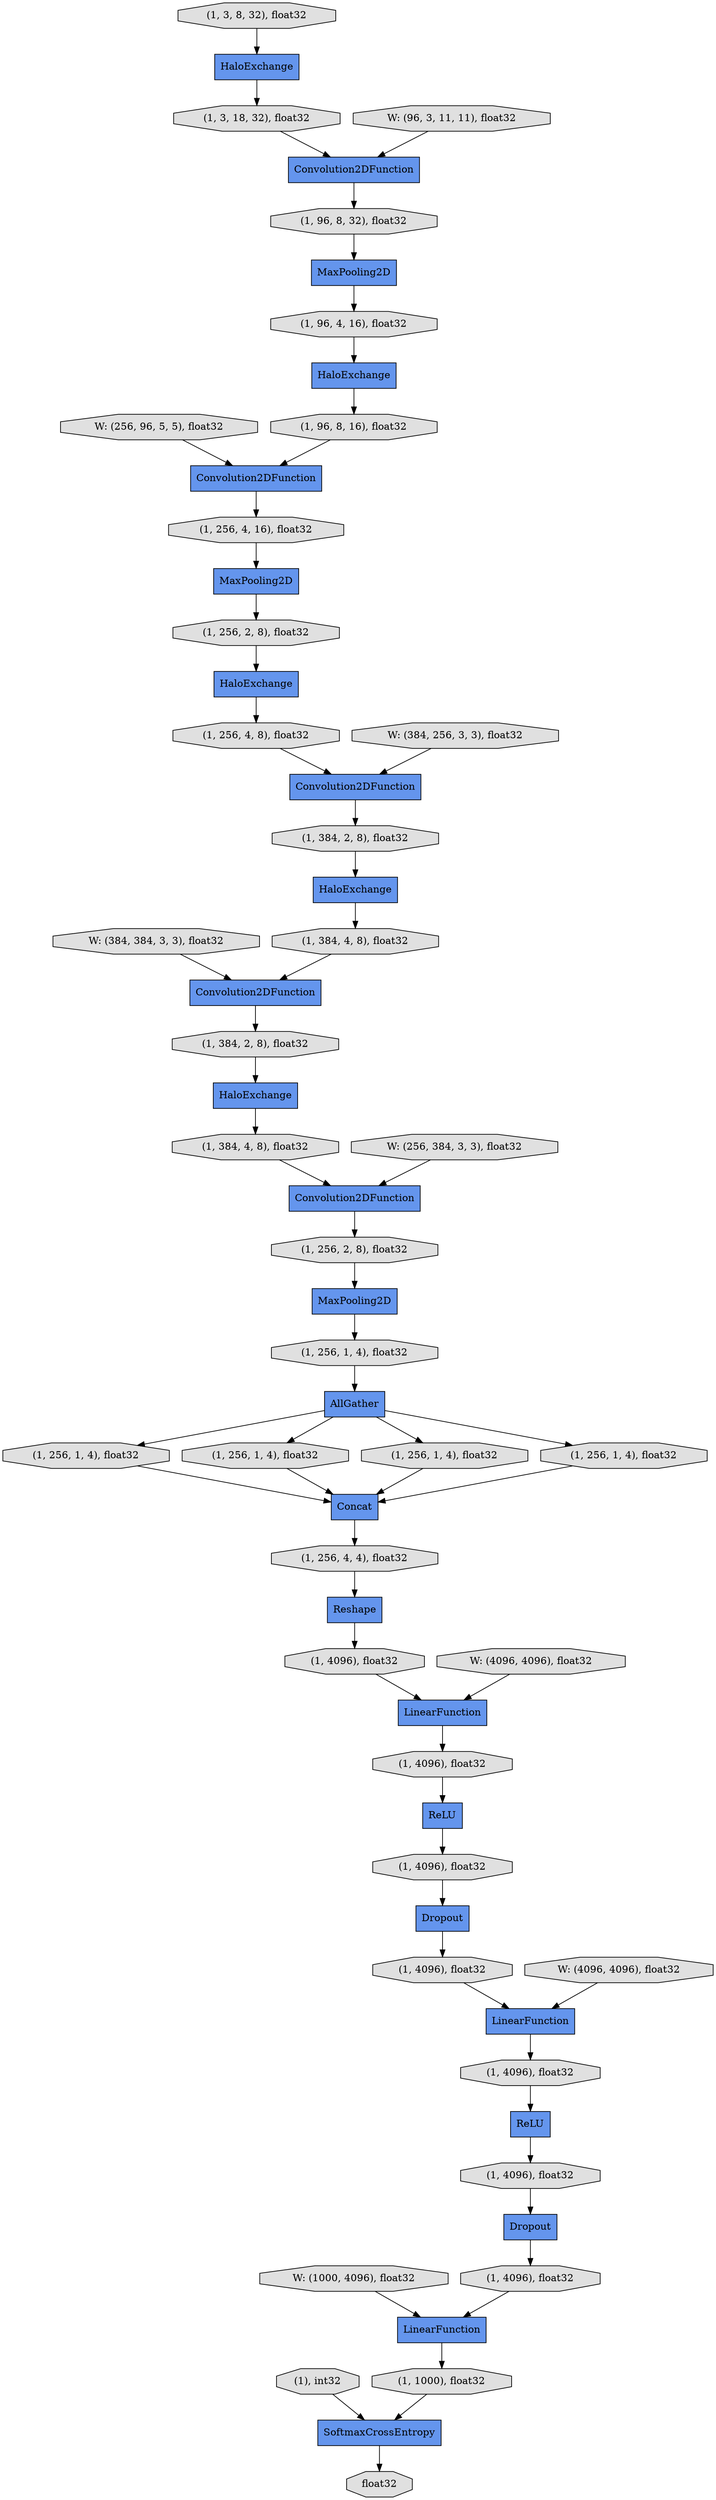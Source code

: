 digraph graphname{rankdir=TB;47890535987216 [label="(1, 1000), float32",shape="octagon",fillcolor="#E0E0E0",style="filled"];47890535819280 [label="(1, 3, 8, 32), float32",shape="octagon",fillcolor="#E0E0E0",style="filled"];47890535987280 [label="(1, 4096), float32",shape="octagon",fillcolor="#E0E0E0",style="filled"];47890535985232 [label="(1, 256, 1, 4), float32",shape="octagon",fillcolor="#E0E0E0",style="filled"];47890535956560 [label="(1, 384, 2, 8), float32",shape="octagon",fillcolor="#E0E0E0",style="filled"];47890535819216 [label="(1, 3, 18, 32), float32",shape="octagon",fillcolor="#E0E0E0",style="filled"];47890528917648 [label="MaxPooling2D",shape="record",fillcolor="#6495ED",style="filled"];47890180679888 [label="W: (1000, 4096), float32",shape="octagon",fillcolor="#E0E0E0",style="filled"];47890535987408 [label="Dropout",shape="record",fillcolor="#6495ED",style="filled"];47890535985360 [label="ReLU",shape="record",fillcolor="#6495ED",style="filled"];47890535958736 [label="MaxPooling2D",shape="record",fillcolor="#6495ED",style="filled"];47890535985424 [label="(1, 256, 4, 4), float32",shape="octagon",fillcolor="#E0E0E0",style="filled"];47890535956752 [label="(1, 256, 2, 8), float32",shape="octagon",fillcolor="#E0E0E0",style="filled"];47890535958800 [label="Convolution2DFunction",shape="record",fillcolor="#6495ED",style="filled"];47890535958928 [label="(1, 384, 4, 8), float32",shape="octagon",fillcolor="#E0E0E0",style="filled"];47890535987664 [label="(1, 4096), float32",shape="octagon",fillcolor="#E0E0E0",style="filled"];47890535958992 [label="(1, 256, 1, 4), float32",shape="octagon",fillcolor="#E0E0E0",style="filled"];47890180678096 [label="W: (384, 384, 3, 3), float32",shape="octagon",fillcolor="#E0E0E0",style="filled"];47890528917968 [label="HaloExchange",shape="record",fillcolor="#6495ED",style="filled"];47890180680208 [label="Reshape",shape="record",fillcolor="#6495ED",style="filled"];47889954845264 [label="MaxPooling2D",shape="record",fillcolor="#6495ED",style="filled"];47890535985808 [label="LinearFunction",shape="record",fillcolor="#6495ED",style="filled"];47890535959184 [label="ReLU",shape="record",fillcolor="#6495ED",style="filled"];47890535957136 [label="(1, 256, 4, 8), float32",shape="octagon",fillcolor="#E0E0E0",style="filled"];47890535819920 [label="(1, 96, 4, 16), float32",shape="octagon",fillcolor="#E0E0E0",style="filled"];47890535959248 [label="LinearFunction",shape="record",fillcolor="#6495ED",style="filled"];47890535987984 [label="(1), int32",shape="octagon",fillcolor="#E0E0E0",style="filled"];47890535985936 [label="(1, 4096), float32",shape="octagon",fillcolor="#E0E0E0",style="filled"];47890535820048 [label="HaloExchange",shape="record",fillcolor="#6495ED",style="filled"];47890535986000 [label="Dropout",shape="record",fillcolor="#6495ED",style="filled"];47890535818064 [label="(1, 96, 8, 32), float32",shape="octagon",fillcolor="#E0E0E0",style="filled"];47890535986064 [label="(1, 4096), float32",shape="octagon",fillcolor="#E0E0E0",style="filled"];47890180678544 [label="W: (256, 384, 3, 3), float32",shape="octagon",fillcolor="#E0E0E0",style="filled"];47890535957392 [label="Convolution2DFunction",shape="record",fillcolor="#6495ED",style="filled"];47890535988176 [label="SoftmaxCrossEntropy",shape="record",fillcolor="#6495ED",style="filled"];47890535988240 [label="float32",shape="octagon",fillcolor="#E0E0E0",style="filled"];47890535957520 [label="(1, 384, 2, 8), float32",shape="octagon",fillcolor="#E0E0E0",style="filled"];47890535986256 [label="(1, 4096), float32",shape="octagon",fillcolor="#E0E0E0",style="filled"];47890535959632 [label="(1, 256, 1, 4), float32",shape="octagon",fillcolor="#E0E0E0",style="filled"];47890535957648 [label="Convolution2DFunction",shape="record",fillcolor="#6495ED",style="filled"];47890528917392 [label="HaloExchange",shape="record",fillcolor="#6495ED",style="filled"];47890535986384 [label="LinearFunction",shape="record",fillcolor="#6495ED",style="filled"];47890535957712 [label="AllGather",shape="record",fillcolor="#6495ED",style="filled"];47890535986448 [label="(1, 4096), float32",shape="octagon",fillcolor="#E0E0E0",style="filled"];47890535820560 [label="HaloExchange",shape="record",fillcolor="#6495ED",style="filled"];47890180678992 [label="W: (4096, 4096), float32",shape="octagon",fillcolor="#E0E0E0",style="filled"];47890535818576 [label="Convolution2DFunction",shape="record",fillcolor="#6495ED",style="filled"];47889960889744 [label="W: (96, 3, 11, 11), float32",shape="octagon",fillcolor="#E0E0E0",style="filled"];47890535986640 [label="(1, 4096), float32",shape="octagon",fillcolor="#E0E0E0",style="filled"];47890535820752 [label="HaloExchange",shape="record",fillcolor="#6495ED",style="filled"];47890535960080 [label="(1, 256, 1, 4), float32",shape="octagon",fillcolor="#E0E0E0",style="filled"];47890535820816 [label="Convolution2DFunction",shape="record",fillcolor="#6495ED",style="filled"];47889982184976 [label="W: (256, 96, 5, 5), float32",shape="octagon",fillcolor="#E0E0E0",style="filled"];47890535958160 [label="Concat",shape="record",fillcolor="#6495ED",style="filled"];47890535820944 [label="(1, 96, 8, 16), float32",shape="octagon",fillcolor="#E0E0E0",style="filled"];47890535821008 [label="(1, 256, 4, 16), float32",shape="octagon",fillcolor="#E0E0E0",style="filled"];47890180679440 [label="W: (4096, 4096), float32",shape="octagon",fillcolor="#E0E0E0",style="filled"];47890535958288 [label="(1, 384, 4, 8), float32",shape="octagon",fillcolor="#E0E0E0",style="filled"];47890535821136 [label="(1, 256, 2, 8), float32",shape="octagon",fillcolor="#E0E0E0",style="filled"];47890535960464 [label="(1, 256, 1, 4), float32",shape="octagon",fillcolor="#E0E0E0",style="filled"];47889982185424 [label="W: (384, 256, 3, 3), float32",shape="octagon",fillcolor="#E0E0E0",style="filled"];47890535957712 -> 47890535960080;47890180678544 -> 47890535958800;47890535958288 -> 47890535957648;47890535820560 -> 47890535957136;47890535820944 -> 47890535820816;47890528917648 -> 47890535821136;47890535820816 -> 47890535821008;47889982184976 -> 47890535820816;47890528917968 -> 47890535819216;47890535987280 -> 47890535985360;47890535959248 -> 47890535985936;47890180680208 -> 47890535986256;47890535987664 -> 47890535987408;47890535958160 -> 47890535985424;47890535960080 -> 47890535958160;47890535958800 -> 47890535956752;47890535985808 -> 47890535987280;47890535986064 -> 47890535986000;47890535957520 -> 47890535820752;47890535821136 -> 47890535820560;47890535959184 -> 47890535986064;47890535957136 -> 47890535957392;47890535819280 -> 47890528917968;47890535986384 -> 47890535987216;47890535985232 -> 47890535958160;47890535820752 -> 47890535958288;47890535985936 -> 47890535959184;47890535986640 -> 47890535985808;47890535956560 -> 47890535820048;47890535986256 -> 47890535959248;47890535985424 -> 47890180680208;47890535957712 -> 47890535985232;47890535985360 -> 47890535987664;47890535958736 -> 47890535958992;47890535820048 -> 47890535958928;47890535818064 -> 47889954845264;47890535957648 -> 47890535956560;47890535960464 -> 47890535958160;47890528917392 -> 47890535820944;47889954845264 -> 47890535819920;47890180679888 -> 47890535986384;47890535987984 -> 47890535988176;47890535957712 -> 47890535960464;47890180678096 -> 47890535957648;47890535986000 -> 47890535986640;47890535988176 -> 47890535988240;47890535987408 -> 47890535986448;47890535958992 -> 47890535957712;47890535986448 -> 47890535986384;47890535956752 -> 47890535958736;47889982185424 -> 47890535957392;47890535821008 -> 47890528917648;47890535819920 -> 47890528917392;47889960889744 -> 47890535818576;47890535959632 -> 47890535958160;47890180679440 -> 47890535985808;47890535958928 -> 47890535958800;47890535818576 -> 47890535818064;47890535957712 -> 47890535959632;47890535819216 -> 47890535818576;47890535957392 -> 47890535957520;47890535987216 -> 47890535988176;47890180678992 -> 47890535959248;}
